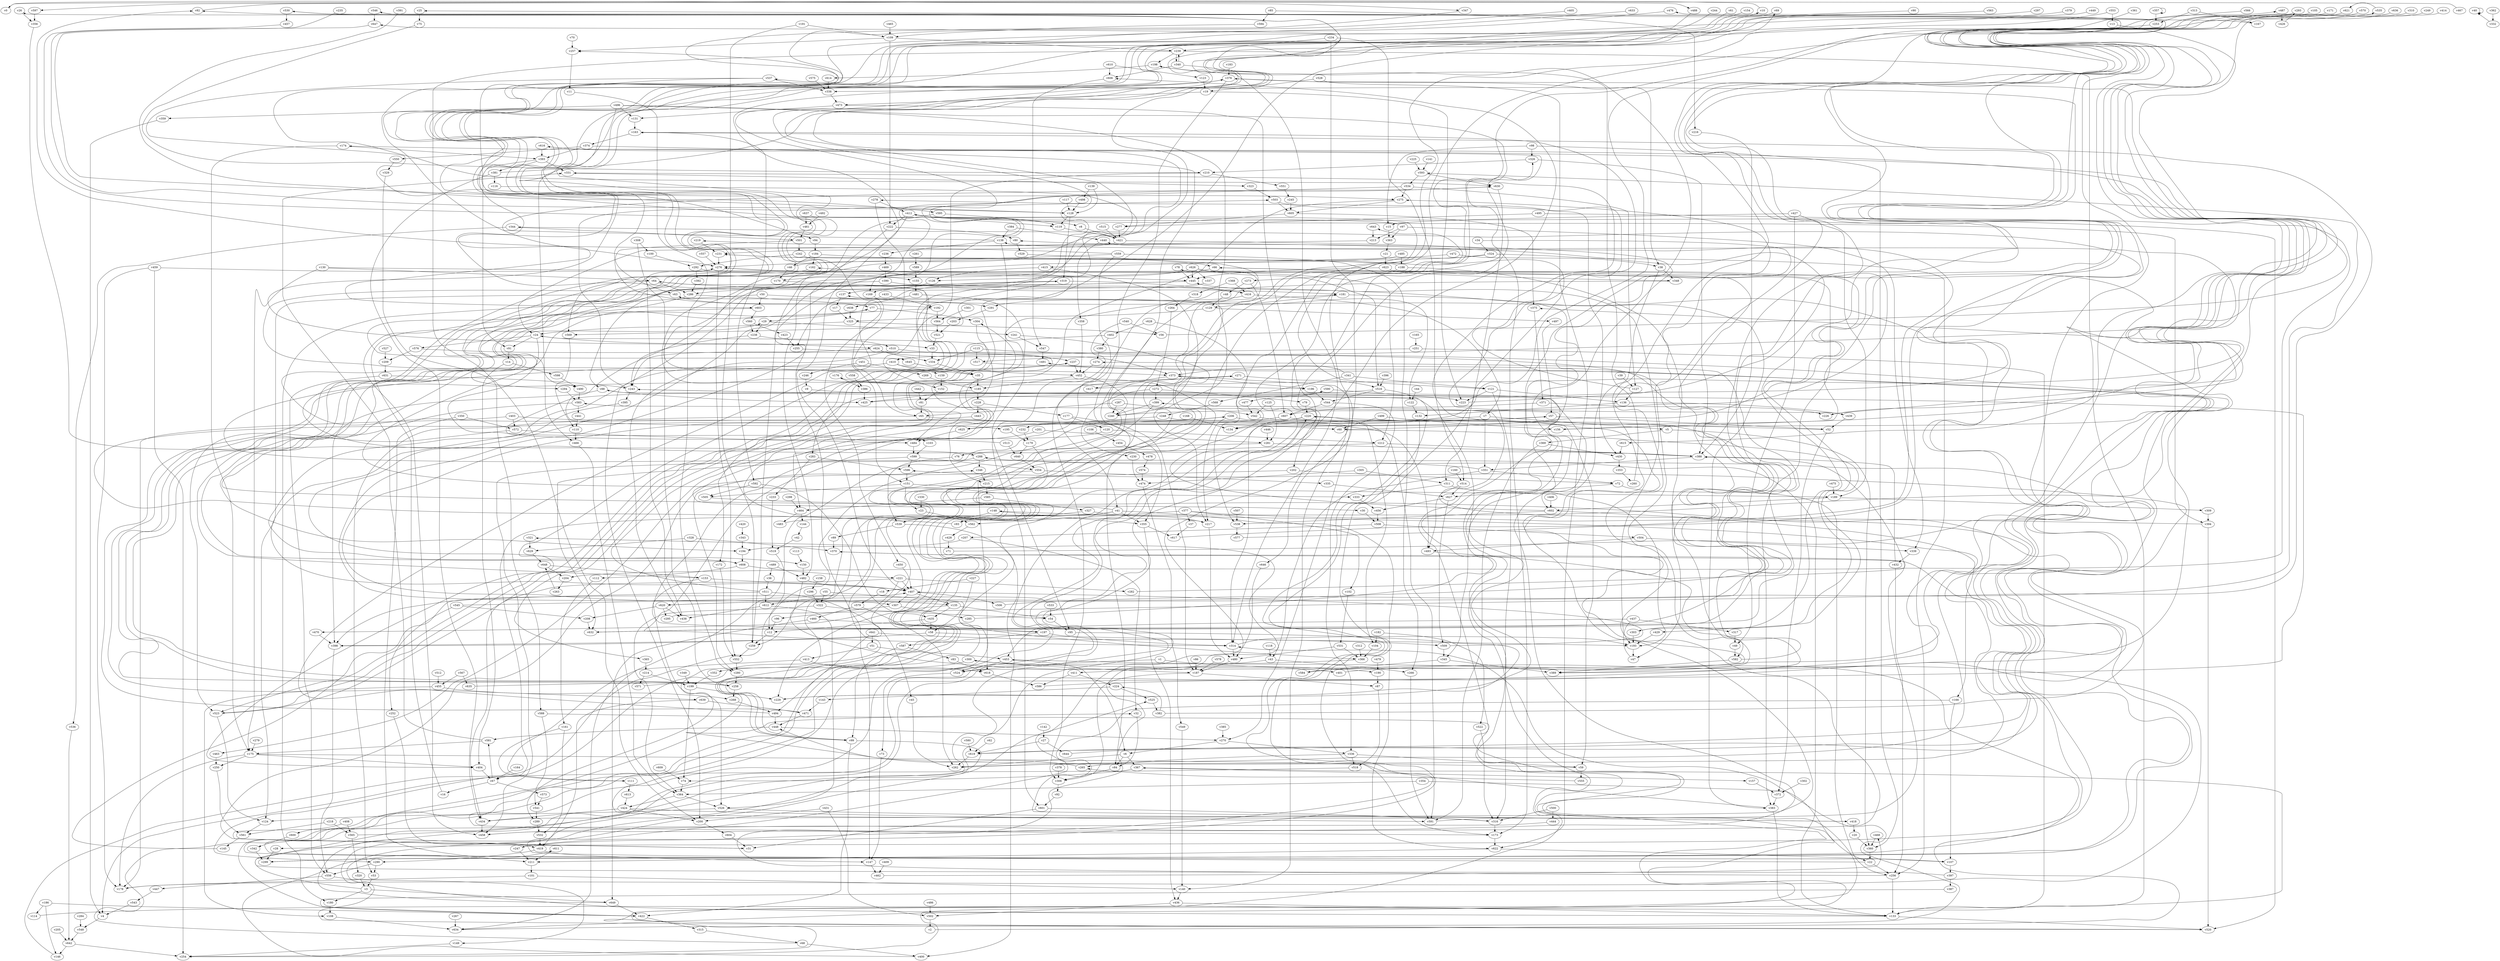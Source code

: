 // Benchmark game 966 - 650 vertices
// time_bound: 176
// targets: v402
digraph G {
    v0 [name="v0", player=1];
    v1 [name="v1", player=1];
    v2 [name="v2", player=0];
    v3 [name="v3", player=1];
    v4 [name="v4", player=0];
    v5 [name="v5", player=0];
    v6 [name="v6", player=1];
    v7 [name="v7", player=1];
    v8 [name="v8", player=0];
    v9 [name="v9", player=0];
    v10 [name="v10", player=1];
    v11 [name="v11", player=1];
    v12 [name="v12", player=0];
    v13 [name="v13", player=1];
    v14 [name="v14", player=0];
    v15 [name="v15", player=0];
    v16 [name="v16", player=0];
    v17 [name="v17", player=0];
    v18 [name="v18", player=0];
    v19 [name="v19", player=0];
    v20 [name="v20", player=0];
    v21 [name="v21", player=0];
    v22 [name="v22", player=1];
    v23 [name="v23", player=1];
    v24 [name="v24", player=0];
    v25 [name="v25", player=1];
    v26 [name="v26", player=1];
    v27 [name="v27", player=1];
    v28 [name="v28", player=0];
    v29 [name="v29", player=1];
    v30 [name="v30", player=1];
    v31 [name="v31", player=1];
    v32 [name="v32", player=0];
    v33 [name="v33", player=1];
    v34 [name="v34", player=0];
    v35 [name="v35", player=0];
    v36 [name="v36", player=1];
    v37 [name="v37", player=1];
    v38 [name="v38", player=0];
    v39 [name="v39", player=0];
    v40 [name="v40", player=0];
    v41 [name="v41", player=1];
    v42 [name="v42", player=0];
    v43 [name="v43", player=1];
    v44 [name="v44", player=1];
    v45 [name="v45", player=0];
    v46 [name="v46", player=0];
    v47 [name="v47", player=1];
    v48 [name="v48", player=1];
    v49 [name="v49", player=1];
    v50 [name="v50", player=1];
    v51 [name="v51", player=0];
    v52 [name="v52", player=0];
    v53 [name="v53", player=0];
    v54 [name="v54", player=0];
    v55 [name="v55", player=0];
    v56 [name="v56", player=1];
    v57 [name="v57", player=1];
    v58 [name="v58", player=0];
    v59 [name="v59", player=1];
    v60 [name="v60", player=1];
    v61 [name="v61", player=0];
    v62 [name="v62", player=0];
    v63 [name="v63", player=0];
    v64 [name="v64", player=1];
    v65 [name="v65", player=1];
    v66 [name="v66", player=1];
    v67 [name="v67", player=1];
    v68 [name="v68", player=0];
    v69 [name="v69", player=0];
    v70 [name="v70", player=1];
    v71 [name="v71", player=0];
    v72 [name="v72", player=1];
    v73 [name="v73", player=1];
    v74 [name="v74", player=0];
    v75 [name="v75", player=0];
    v76 [name="v76", player=0];
    v77 [name="v77", player=0];
    v78 [name="v78", player=0];
    v79 [name="v79", player=1];
    v80 [name="v80", player=1];
    v81 [name="v81", player=1];
    v82 [name="v82", player=1];
    v83 [name="v83", player=0];
    v84 [name="v84", player=1];
    v85 [name="v85", player=0];
    v86 [name="v86", player=1];
    v87 [name="v87", player=1];
    v88 [name="v88", player=0];
    v89 [name="v89", player=0];
    v90 [name="v90", player=1];
    v91 [name="v91", player=0];
    v92 [name="v92", player=0];
    v93 [name="v93", player=0];
    v94 [name="v94", player=0];
    v95 [name="v95", player=0];
    v96 [name="v96", player=1];
    v97 [name="v97", player=0];
    v98 [name="v98", player=0];
    v99 [name="v99", player=0];
    v100 [name="v100", player=0];
    v101 [name="v101", player=0];
    v102 [name="v102", player=1];
    v103 [name="v103", player=0];
    v104 [name="v104", player=1];
    v105 [name="v105", player=0];
    v106 [name="v106", player=1];
    v107 [name="v107", player=1];
    v108 [name="v108", player=0];
    v109 [name="v109", player=0];
    v110 [name="v110", player=0];
    v111 [name="v111", player=1];
    v112 [name="v112", player=0];
    v113 [name="v113", player=0];
    v114 [name="v114", player=1];
    v115 [name="v115", player=1];
    v116 [name="v116", player=1];
    v117 [name="v117", player=1];
    v118 [name="v118", player=1];
    v119 [name="v119", player=0];
    v120 [name="v120", player=1];
    v121 [name="v121", player=0];
    v122 [name="v122", player=0];
    v123 [name="v123", player=0];
    v124 [name="v124", player=0];
    v125 [name="v125", player=0];
    v126 [name="v126", player=1];
    v127 [name="v127", player=1];
    v128 [name="v128", player=1];
    v129 [name="v129", player=1];
    v130 [name="v130", player=0];
    v131 [name="v131", player=1];
    v132 [name="v132", player=0];
    v133 [name="v133", player=1];
    v134 [name="v134", player=0];
    v135 [name="v135", player=0];
    v136 [name="v136", player=0];
    v137 [name="v137", player=0];
    v138 [name="v138", player=1];
    v139 [name="v139", player=0];
    v140 [name="v140", player=0];
    v141 [name="v141", player=0];
    v142 [name="v142", player=0];
    v143 [name="v143", player=0];
    v144 [name="v144", player=0];
    v145 [name="v145", player=1];
    v146 [name="v146", player=0];
    v147 [name="v147", player=0];
    v148 [name="v148", player=1];
    v149 [name="v149", player=0];
    v150 [name="v150", player=1];
    v151 [name="v151", player=1];
    v152 [name="v152", player=0];
    v153 [name="v153", player=1];
    v154 [name="v154", player=0];
    v155 [name="v155", player=1];
    v156 [name="v156", player=0];
    v157 [name="v157", player=0];
    v158 [name="v158", player=1];
    v159 [name="v159", player=0];
    v160 [name="v160", player=0];
    v161 [name="v161", player=1];
    v162 [name="v162", player=0];
    v163 [name="v163", player=0];
    v164 [name="v164", player=0];
    v165 [name="v165", player=1];
    v166 [name="v166", player=1];
    v167 [name="v167", player=1];
    v168 [name="v168", player=0];
    v169 [name="v169", player=1];
    v170 [name="v170", player=1];
    v171 [name="v171", player=1];
    v172 [name="v172", player=1];
    v173 [name="v173", player=1];
    v174 [name="v174", player=1];
    v175 [name="v175", player=1];
    v176 [name="v176", player=0];
    v177 [name="v177", player=0];
    v178 [name="v178", player=1];
    v179 [name="v179", player=1];
    v180 [name="v180", player=0];
    v181 [name="v181", player=1];
    v182 [name="v182", player=0];
    v183 [name="v183", player=0];
    v184 [name="v184", player=1];
    v185 [name="v185", player=0];
    v186 [name="v186", player=0];
    v187 [name="v187", player=1];
    v188 [name="v188", player=0];
    v189 [name="v189", player=1];
    v190 [name="v190", player=1];
    v191 [name="v191", player=1];
    v192 [name="v192", player=0];
    v193 [name="v193", player=1];
    v194 [name="v194", player=0];
    v195 [name="v195", player=1];
    v196 [name="v196", player=1];
    v197 [name="v197", player=0];
    v198 [name="v198", player=1];
    v199 [name="v199", player=1];
    v200 [name="v200", player=1];
    v201 [name="v201", player=1];
    v202 [name="v202", player=0];
    v203 [name="v203", player=0];
    v204 [name="v204", player=1];
    v205 [name="v205", player=1];
    v206 [name="v206", player=1];
    v207 [name="v207", player=0];
    v208 [name="v208", player=1];
    v209 [name="v209", player=0];
    v210 [name="v210", player=0];
    v211 [name="v211", player=1];
    v212 [name="v212", player=0];
    v213 [name="v213", player=0];
    v214 [name="v214", player=1];
    v215 [name="v215", player=1];
    v216 [name="v216", player=0];
    v217 [name="v217", player=1];
    v218 [name="v218", player=0];
    v219 [name="v219", player=0];
    v220 [name="v220", player=0];
    v221 [name="v221", player=0];
    v222 [name="v222", player=0];
    v223 [name="v223", player=1];
    v224 [name="v224", player=0];
    v225 [name="v225", player=1];
    v226 [name="v226", player=1];
    v227 [name="v227", player=1];
    v228 [name="v228", player=0];
    v229 [name="v229", player=0];
    v230 [name="v230", player=1];
    v231 [name="v231", player=1];
    v232 [name="v232", player=1];
    v233 [name="v233", player=1];
    v234 [name="v234", player=0];
    v235 [name="v235", player=1];
    v236 [name="v236", player=0];
    v237 [name="v237", player=0];
    v238 [name="v238", player=1];
    v239 [name="v239", player=0];
    v240 [name="v240", player=0];
    v241 [name="v241", player=0];
    v242 [name="v242", player=0];
    v243 [name="v243", player=1];
    v244 [name="v244", player=1];
    v245 [name="v245", player=0];
    v246 [name="v246", player=0];
    v247 [name="v247", player=0];
    v248 [name="v248", player=1];
    v249 [name="v249", player=1];
    v250 [name="v250", player=0];
    v251 [name="v251", player=0];
    v252 [name="v252", player=0];
    v253 [name="v253", player=0];
    v254 [name="v254", player=0];
    v255 [name="v255", player=0];
    v256 [name="v256", player=0];
    v257 [name="v257", player=1];
    v258 [name="v258", player=1];
    v259 [name="v259", player=0];
    v260 [name="v260", player=1];
    v261 [name="v261", player=1];
    v262 [name="v262", player=1];
    v263 [name="v263", player=0];
    v264 [name="v264", player=1];
    v265 [name="v265", player=0];
    v266 [name="v266", player=0];
    v267 [name="v267", player=0];
    v268 [name="v268", player=0];
    v269 [name="v269", player=1];
    v270 [name="v270", player=0];
    v271 [name="v271", player=1];
    v272 [name="v272", player=0];
    v273 [name="v273", player=1];
    v274 [name="v274", player=0];
    v275 [name="v275", player=1];
    v276 [name="v276", player=0];
    v277 [name="v277", player=0];
    v278 [name="v278", player=1];
    v279 [name="v279", player=1];
    v280 [name="v280", player=0];
    v281 [name="v281", player=1];
    v282 [name="v282", player=1];
    v283 [name="v283", player=0];
    v284 [name="v284", player=1];
    v285 [name="v285", player=0];
    v286 [name="v286", player=1];
    v287 [name="v287", player=1];
    v288 [name="v288", player=1];
    v289 [name="v289", player=0];
    v290 [name="v290", player=0];
    v291 [name="v291", player=0];
    v292 [name="v292", player=1];
    v293 [name="v293", player=0];
    v294 [name="v294", player=0];
    v295 [name="v295", player=1];
    v296 [name="v296", player=0];
    v297 [name="v297", player=0];
    v298 [name="v298", player=0];
    v299 [name="v299", player=1];
    v300 [name="v300", player=0];
    v301 [name="v301", player=0];
    v302 [name="v302", player=1];
    v303 [name="v303", player=0];
    v304 [name="v304", player=1];
    v305 [name="v305", player=1];
    v306 [name="v306", player=1];
    v307 [name="v307", player=0];
    v308 [name="v308", player=1];
    v309 [name="v309", player=0];
    v310 [name="v310", player=0];
    v311 [name="v311", player=0];
    v312 [name="v312", player=1];
    v313 [name="v313", player=0];
    v314 [name="v314", player=0];
    v315 [name="v315", player=1];
    v316 [name="v316", player=1];
    v317 [name="v317", player=0];
    v318 [name="v318", player=0];
    v319 [name="v319", player=0];
    v320 [name="v320", player=1];
    v321 [name="v321", player=0];
    v322 [name="v322", player=1];
    v323 [name="v323", player=1];
    v324 [name="v324", player=0];
    v325 [name="v325", player=0];
    v326 [name="v326", player=1];
    v327 [name="v327", player=0];
    v328 [name="v328", player=1];
    v329 [name="v329", player=0];
    v330 [name="v330", player=0];
    v331 [name="v331", player=0];
    v332 [name="v332", player=0];
    v333 [name="v333", player=0];
    v334 [name="v334", player=0];
    v335 [name="v335", player=0];
    v336 [name="v336", player=1];
    v337 [name="v337", player=0];
    v338 [name="v338", player=1];
    v339 [name="v339", player=0];
    v340 [name="v340", player=0];
    v341 [name="v341", player=0];
    v342 [name="v342", player=1];
    v343 [name="v343", player=0];
    v344 [name="v344", player=1];
    v345 [name="v345", player=1];
    v346 [name="v346", player=0];
    v347 [name="v347", player=1];
    v348 [name="v348", player=0];
    v349 [name="v349", player=1];
    v350 [name="v350", player=0];
    v351 [name="v351", player=0];
    v352 [name="v352", player=0];
    v353 [name="v353", player=1];
    v354 [name="v354", player=0];
    v355 [name="v355", player=0];
    v356 [name="v356", player=0];
    v357 [name="v357", player=0];
    v358 [name="v358", player=1];
    v359 [name="v359", player=0];
    v360 [name="v360", player=1];
    v361 [name="v361", player=1];
    v362 [name="v362", player=1];
    v363 [name="v363", player=0];
    v364 [name="v364", player=1];
    v365 [name="v365", player=1];
    v366 [name="v366", player=0];
    v367 [name="v367", player=0];
    v368 [name="v368", player=0];
    v369 [name="v369", player=1];
    v370 [name="v370", player=1];
    v371 [name="v371", player=1];
    v372 [name="v372", player=1];
    v373 [name="v373", player=1];
    v374 [name="v374", player=1];
    v375 [name="v375", player=1];
    v376 [name="v376", player=0];
    v377 [name="v377", player=0];
    v378 [name="v378", player=1];
    v379 [name="v379", player=0];
    v380 [name="v380", player=1];
    v381 [name="v381", player=0];
    v382 [name="v382", player=0];
    v383 [name="v383", player=0];
    v384 [name="v384", player=0];
    v385 [name="v385", player=0];
    v386 [name="v386", player=0];
    v387 [name="v387", player=1];
    v388 [name="v388", player=0];
    v389 [name="v389", player=1];
    v390 [name="v390", player=1];
    v391 [name="v391", player=1];
    v392 [name="v392", player=1];
    v393 [name="v393", player=0];
    v394 [name="v394", player=0];
    v395 [name="v395", player=0];
    v396 [name="v396", player=0];
    v397 [name="v397", player=1];
    v398 [name="v398", player=1];
    v399 [name="v399", player=0];
    v400 [name="v400", player=0];
    v401 [name="v401", player=1];
    v402 [name="v402", player=0, target=1];
    v403 [name="v403", player=0];
    v404 [name="v404", player=1];
    v405 [name="v405", player=1];
    v406 [name="v406", player=1];
    v407 [name="v407", player=1];
    v408 [name="v408", player=1];
    v409 [name="v409", player=1];
    v410 [name="v410", player=0];
    v411 [name="v411", player=1];
    v412 [name="v412", player=0];
    v413 [name="v413", player=1];
    v414 [name="v414", player=1];
    v415 [name="v415", player=0];
    v416 [name="v416", player=0];
    v417 [name="v417", player=0];
    v418 [name="v418", player=1];
    v419 [name="v419", player=0];
    v420 [name="v420", player=1];
    v421 [name="v421", player=1];
    v422 [name="v422", player=0];
    v423 [name="v423", player=1];
    v424 [name="v424", player=1];
    v425 [name="v425", player=1];
    v426 [name="v426", player=1];
    v427 [name="v427", player=1];
    v428 [name="v428", player=0];
    v429 [name="v429", player=0];
    v430 [name="v430", player=0];
    v431 [name="v431", player=0];
    v432 [name="v432", player=1];
    v433 [name="v433", player=1];
    v434 [name="v434", player=0];
    v435 [name="v435", player=0];
    v436 [name="v436", player=0];
    v437 [name="v437", player=0];
    v438 [name="v438", player=0];
    v439 [name="v439", player=0];
    v440 [name="v440", player=0];
    v441 [name="v441", player=0];
    v442 [name="v442", player=1];
    v443 [name="v443", player=1];
    v444 [name="v444", player=0];
    v445 [name="v445", player=1];
    v446 [name="v446", player=0];
    v447 [name="v447", player=0];
    v448 [name="v448", player=0];
    v449 [name="v449", player=1];
    v450 [name="v450", player=1];
    v451 [name="v451", player=0];
    v452 [name="v452", player=0];
    v453 [name="v453", player=1];
    v454 [name="v454", player=1];
    v455 [name="v455", player=1];
    v456 [name="v456", player=1];
    v457 [name="v457", player=1];
    v458 [name="v458", player=1];
    v459 [name="v459", player=1];
    v460 [name="v460", player=0];
    v461 [name="v461", player=0];
    v462 [name="v462", player=0];
    v463 [name="v463", player=1];
    v464 [name="v464", player=1];
    v465 [name="v465", player=1];
    v466 [name="v466", player=1];
    v467 [name="v467", player=0];
    v468 [name="v468", player=0];
    v469 [name="v469", player=0];
    v470 [name="v470", player=1];
    v471 [name="v471", player=1];
    v472 [name="v472", player=0];
    v473 [name="v473", player=0];
    v474 [name="v474", player=1];
    v475 [name="v475", player=1];
    v476 [name="v476", player=1];
    v477 [name="v477", player=1];
    v478 [name="v478", player=1];
    v479 [name="v479", player=1];
    v480 [name="v480", player=0];
    v481 [name="v481", player=0];
    v482 [name="v482", player=0];
    v483 [name="v483", player=1];
    v484 [name="v484", player=0];
    v485 [name="v485", player=1];
    v486 [name="v486", player=1];
    v487 [name="v487", player=0];
    v488 [name="v488", player=0];
    v489 [name="v489", player=0];
    v490 [name="v490", player=0];
    v491 [name="v491", player=1];
    v492 [name="v492", player=1];
    v493 [name="v493", player=0];
    v494 [name="v494", player=1];
    v495 [name="v495", player=0];
    v496 [name="v496", player=1];
    v497 [name="v497", player=0];
    v498 [name="v498", player=1];
    v499 [name="v499", player=0];
    v500 [name="v500", player=1];
    v501 [name="v501", player=1];
    v502 [name="v502", player=0];
    v503 [name="v503", player=0];
    v504 [name="v504", player=1];
    v505 [name="v505", player=0];
    v506 [name="v506", player=0];
    v507 [name="v507", player=1];
    v508 [name="v508", player=1];
    v509 [name="v509", player=0];
    v510 [name="v510", player=1];
    v511 [name="v511", player=1];
    v512 [name="v512", player=1];
    v513 [name="v513", player=0];
    v514 [name="v514", player=0];
    v515 [name="v515", player=1];
    v516 [name="v516", player=1];
    v517 [name="v517", player=0];
    v518 [name="v518", player=1];
    v519 [name="v519", player=0];
    v520 [name="v520", player=1];
    v521 [name="v521", player=1];
    v522 [name="v522", player=1];
    v523 [name="v523", player=1];
    v524 [name="v524", player=0];
    v525 [name="v525", player=0];
    v526 [name="v526", player=0];
    v527 [name="v527", player=0];
    v528 [name="v528", player=0];
    v529 [name="v529", player=1];
    v530 [name="v530", player=1];
    v531 [name="v531", player=1];
    v532 [name="v532", player=0];
    v533 [name="v533", player=1];
    v534 [name="v534", player=1];
    v535 [name="v535", player=0];
    v536 [name="v536", player=0];
    v537 [name="v537", player=0];
    v538 [name="v538", player=1];
    v539 [name="v539", player=1];
    v540 [name="v540", player=1];
    v541 [name="v541", player=0];
    v542 [name="v542", player=1];
    v543 [name="v543", player=1];
    v544 [name="v544", player=0];
    v545 [name="v545", player=1];
    v546 [name="v546", player=0];
    v547 [name="v547", player=1];
    v548 [name="v548", player=1];
    v549 [name="v549", player=0];
    v550 [name="v550", player=0];
    v551 [name="v551", player=0];
    v552 [name="v552", player=1];
    v553 [name="v553", player=1];
    v554 [name="v554", player=1];
    v555 [name="v555", player=1];
    v556 [name="v556", player=0];
    v557 [name="v557", player=1];
    v558 [name="v558", player=1];
    v559 [name="v559", player=0];
    v560 [name="v560", player=0];
    v561 [name="v561", player=0];
    v562 [name="v562", player=0];
    v563 [name="v563", player=1];
    v564 [name="v564", player=1];
    v565 [name="v565", player=0];
    v566 [name="v566", player=1];
    v567 [name="v567", player=1];
    v568 [name="v568", player=1];
    v569 [name="v569", player=0];
    v570 [name="v570", player=0];
    v571 [name="v571", player=0];
    v572 [name="v572", player=0];
    v573 [name="v573", player=0];
    v574 [name="v574", player=1];
    v575 [name="v575", player=0];
    v576 [name="v576", player=0];
    v577 [name="v577", player=0];
    v578 [name="v578", player=0];
    v579 [name="v579", player=0];
    v580 [name="v580", player=1];
    v581 [name="v581", player=0];
    v582 [name="v582", player=1];
    v583 [name="v583", player=0];
    v584 [name="v584", player=0];
    v585 [name="v585", player=1];
    v586 [name="v586", player=1];
    v587 [name="v587", player=0];
    v588 [name="v588", player=0];
    v589 [name="v589", player=0];
    v590 [name="v590", player=1];
    v591 [name="v591", player=1];
    v592 [name="v592", player=0];
    v593 [name="v593", player=1];
    v594 [name="v594", player=1];
    v595 [name="v595", player=0];
    v596 [name="v596", player=1];
    v597 [name="v597", player=1];
    v598 [name="v598", player=0];
    v599 [name="v599", player=1];
    v600 [name="v600", player=1];
    v601 [name="v601", player=1];
    v602 [name="v602", player=1];
    v603 [name="v603", player=1];
    v604 [name="v604", player=0];
    v605 [name="v605", player=1];
    v606 [name="v606", player=1];
    v607 [name="v607", player=0];
    v608 [name="v608", player=0];
    v609 [name="v609", player=1];
    v610 [name="v610", player=1];
    v611 [name="v611", player=0];
    v612 [name="v612", player=1];
    v613 [name="v613", player=0];
    v614 [name="v614", player=1];
    v615 [name="v615", player=1];
    v616 [name="v616", player=1];
    v617 [name="v617", player=1];
    v618 [name="v618", player=1];
    v619 [name="v619", player=0];
    v620 [name="v620", player=0];
    v621 [name="v621", player=0];
    v622 [name="v622", player=1];
    v623 [name="v623", player=1];
    v624 [name="v624", player=0];
    v625 [name="v625", player=1];
    v626 [name="v626", player=0];
    v627 [name="v627", player=1];
    v628 [name="v628", player=1];
    v629 [name="v629", player=0];
    v630 [name="v630", player=1];
    v631 [name="v631", player=0];
    v632 [name="v632", player=1];
    v633 [name="v633", player=1];
    v634 [name="v634", player=1];
    v635 [name="v635", player=0];
    v636 [name="v636", player=1];
    v637 [name="v637", player=1];
    v638 [name="v638", player=1];
    v639 [name="v639", player=1];
    v640 [name="v640", player=1];
    v641 [name="v641", player=1];
    v642 [name="v642", player=1];
    v643 [name="v643", player=0];
    v644 [name="v644", player=0];
    v645 [name="v645", player=1];
    v646 [name="v646", player=0];
    v647 [name="v647", player=0];
    v648 [name="v648", player=0];
    v649 [name="v649", player=0];

    v0 -> v347 [constraint="t >= 5"];
    v1 -> v524;
    v2 -> v453 [constraint="t >= 4"];
    v3 -> v616 [constraint="t >= 1"];
    v4 -> v548;
    v5 -> v360;
    v6 -> v84;
    v7 -> v5;
    v8 -> v421;
    v9 -> v634 [constraint="t < 15"];
    v10 -> v597 [constraint="t >= 3"];
    v11 -> v280;
    v12 -> v259;
    v13 -> v204 [constraint="t < 6"];
    v14 -> v598;
    v15 -> v363;
    v16 -> v29;
    v17 -> v325;
    v18 -> v579;
    v19 -> v473;
    v20 -> v360;
    v21 -> v623;
    v22 -> v373 [constraint="t >= 5"];
    v23 -> v562;
    v24 -> v103 [constraint="t mod 2 == 0"];
    v25 -> v75;
    v26 -> v356 [constraint="t >= 4"];
    v27 -> v619;
    v28 -> v299;
    v29 -> v238;
    v30 -> v508;
    v31 -> v304 [constraint="t < 11"];
    v32 -> v84;
    v33 -> v334;
    v34 -> v524 [constraint="t < 15"];
    v35 -> v319 [constraint="t mod 3 == 0"];
    v36 -> v511;
    v37 -> v617;
    v38 -> v458 [constraint="t mod 3 == 0"];
    v39 -> v127;
    v40 -> v40 [constraint="t >= 5"];
    v41 -> v346 [constraint="t < 8"];
    v42 -> v519;
    v43 -> v266;
    v44 -> v122;
    v45 -> v262;
    v46 -> v647 [constraint="t >= 1"];
    v47 -> v445;
    v48 -> v129;
    v49 -> v582;
    v50 -> v122;
    v51 -> v413;
    v52 -> v331 [constraint="t mod 5 == 1"];
    v53 -> v3;
    v54 -> v95;
    v55 -> v173 [constraint="t >= 2"];
    v56 -> v412 [constraint="t >= 2"];
    v57 -> v52;
    v58 -> v398;
    v59 -> v448 [constraint="t < 11"];
    v60 -> v429 [constraint="t >= 5"];
    v61 -> v258 [constraint="t >= 3"];
    v62 -> v619;
    v63 -> v192;
    v64 -> v286;
    v65 -> v53;
    v66 -> v383;
    v67 -> v573;
    v68 -> v63 [constraint="t < 12"];
    v69 -> v194 [constraint="t mod 3 == 1"];
    v70 -> v257;
    v71 -> v344 [constraint="t >= 3"];
    v72 -> v627;
    v73 -> v147;
    v74 -> v364;
    v75 -> v210 [constraint="t mod 3 == 2"];
    v76 -> v539;
    v77 -> v29;
    v78 -> v445;
    v79 -> v220;
    v80 -> v529;
    v81 -> v65;
    v82 -> v488 [constraint="t < 14"];
    v83 -> v618;
    v84 -> v306;
    v85 -> v216;
    v86 -> v187;
    v87 -> v518;
    v88 -> v398;
    v89 -> v370;
    v90 -> v490 [constraint="t < 6"];
    v91 -> v14;
    v92 -> v601;
    v93 -> v57 [constraint="t >= 4"];
    v94 -> v184;
    v95 -> v229 [constraint="t >= 5"];
    v96 -> v12;
    v97 -> v257 [constraint="t < 6"];
    v98 -> v15;
    v99 -> v520 [constraint="t mod 3 == 0"];
    v100 -> v292;
    v101 -> v178;
    v102 -> v531;
    v103 -> v599;
    v104 -> v366;
    v105 -> v620 [constraint="t >= 1"];
    v106 -> v476 [constraint="t < 13"];
    v107 -> v176 [constraint="t mod 4 == 2"];
    v108 -> v634;
    v109 -> v239;
    v110 -> v466;
    v111 -> v613;
    v112 -> v161;
    v113 -> v150;
    v114 -> v367 [constraint="t < 6"];
    v115 -> v299 [constraint="t < 6"];
    v116 -> v523 [constraint="t >= 3"];
    v117 -> v128;
    v118 -> v43;
    v119 -> v421;
    v120 -> v237 [constraint="t mod 4 == 1"];
    v121 -> v223;
    v122 -> v132;
    v123 -> v19;
    v124 -> v561;
    v125 -> v281;
    v126 -> v137;
    v127 -> v278 [constraint="t mod 4 == 2"];
    v128 -> v319;
    v129 -> v497;
    v130 -> v632 [constraint="t >= 3"];
    v131 -> v163;
    v132 -> v247 [constraint="t >= 3"];
    v133 -> v525 [constraint="t >= 1"];
    v134 -> v583 [constraint="t < 13"];
    v135 -> v229;
    v136 -> v132;
    v137 -> v17;
    v138 -> v630 [constraint="t < 10"];
    v139 -> v498;
    v140 -> v436;
    v141 -> v593;
    v142 -> v27;
    v143 -> v471;
    v144 -> v42;
    v145 -> v407 [constraint="t < 12"];
    v146 -> v206 [constraint="t < 5"];
    v147 -> v462;
    v148 -> v539;
    v149 -> v254;
    v150 -> v482;
    v151 -> v23;
    v152 -> v81;
    v153 -> v10 [constraint="t mod 4 == 0"];
    v154 -> v258 [constraint="t < 5"];
    v155 -> v481;
    v156 -> v26 [constraint="t mod 2 == 0"];
    v157 -> v372;
    v158 -> v296;
    v159 -> v152;
    v160 -> v514;
    v161 -> v111 [constraint="t mod 5 == 3"];
    v162 -> v608 [constraint="t < 14"];
    v163 -> v592;
    v164 -> v67;
    v165 -> v251;
    v166 -> v418 [constraint="t mod 4 == 3"];
    v167 -> v25 [constraint="t >= 1"];
    v168 -> v134;
    v169 -> v450;
    v170 -> v523 [constraint="t >= 4"];
    v171 -> v303 [constraint="t < 11"];
    v172 -> v552;
    v173 -> v622;
    v174 -> v175;
    v175 -> v404;
    v176 -> v386;
    v177 -> v99 [constraint="t < 14"];
    v178 -> v300 [constraint="t mod 2 == 0"];
    v179 -> v99 [constraint="t < 13"];
    v180 -> v108;
    v181 -> v602;
    v182 -> v522;
    v183 -> v376;
    v184 -> v66;
    v185 -> v425;
    v186 -> v114;
    v187 -> v306;
    v188 -> v231 [constraint="t >= 2"];
    v189 -> v602;
    v190 -> v87;
    v191 -> v259;
    v192 -> v333 [constraint="t >= 3"];
    v193 -> v47;
    v194 -> v608;
    v195 -> v179;
    v196 -> v544;
    v197 -> v314;
    v198 -> v614;
    v199 -> v74;
    v200 -> v604;
    v201 -> v281;
    v202 -> v72;
    v203 -> v521;
    v204 -> v263;
    v205 -> v642;
    v206 -> v232;
    v207 -> v194;
    v208 -> v632;
    v209 -> v631;
    v210 -> v152;
    v211 -> v101;
    v212 -> v84;
    v213 -> v24 [constraint="t >= 1"];
    v214 -> v571;
    v215 -> v585;
    v216 -> v388;
    v217 -> v181 [constraint="t < 10"];
    v218 -> v561;
    v219 -> v231;
    v220 -> v366 [constraint="t < 6"];
    v221 -> v470 [constraint="t < 15"];
    v222 -> v147;
    v223 -> v219 [constraint="t >= 1"];
    v224 -> v525;
    v225 -> v593;
    v226 -> v440 [constraint="t >= 2"];
    v227 -> v18;
    v228 -> v443;
    v229 -> v88 [constraint="t >= 3"];
    v230 -> v474;
    v231 -> v276;
    v232 -> v179;
    v233 -> v519;
    v234 -> v514;
    v235 -> v128 [constraint="t < 15"];
    v236 -> v469;
    v237 -> v452;
    v238 -> v510;
    v239 -> v133;
    v240 -> v276 [constraint="t < 11"];
    v241 -> v99 [constraint="t >= 2"];
    v242 -> v292;
    v243 -> v395;
    v244 -> v94 [constraint="t mod 4 == 0"];
    v245 -> v605;
    v246 -> v9;
    v247 -> v231 [constraint="t mod 4 == 0"];
    v248 -> v625;
    v249 -> v517 [constraint="t < 14"];
    v250 -> v561;
    v251 -> v410;
    v252 -> v419;
    v253 -> v422 [constraint="t mod 2 == 0"];
    v254 -> v80 [constraint="t >= 1"];
    v255 -> v197 [constraint="t >= 1"];
    v256 -> v321 [constraint="t < 8"];
    v257 -> v11;
    v258 -> v77 [constraint="t mod 4 == 3"];
    v259 -> v552;
    v260 -> v198;
    v261 -> v589;
    v262 -> v535 [constraint="t < 12"];
    v263 -> v648;
    v264 -> v272;
    v265 -> v32 [constraint="t mod 5 == 1"];
    v266 -> v591;
    v267 -> v634;
    v268 -> v494;
    v269 -> v185;
    v270 -> v336;
    v271 -> v306;
    v272 -> v79;
    v273 -> v607;
    v274 -> v452;
    v275 -> v314 [constraint="t >= 5"];
    v276 -> v552;
    v277 -> v421;
    v278 -> v65;
    v279 -> v175;
    v280 -> v258;
    v281 -> v388;
    v282 -> v370 [constraint="t < 11"];
    v283 -> v233;
    v284 -> v548;
    v285 -> v275 [constraint="t >= 4"];
    v286 -> v77;
    v287 -> v65;
    v288 -> v133;
    v289 -> v532;
    v290 -> v53;
    v291 -> v203;
    v292 -> v569 [constraint="t >= 1"];
    v293 -> v620 [constraint="t >= 2"];
    v294 -> v583;
    v295 -> v163 [constraint="t < 14"];
    v296 -> v322;
    v297 -> v169 [constraint="t >= 5"];
    v298 -> v464;
    v299 -> v288 [constraint="t < 5"];
    v300 -> v352;
    v301 -> v564;
    v302 -> v372;
    v303 -> v162 [constraint="t >= 3"];
    v304 -> v484;
    v305 -> v311;
    v306 -> v92;
    v307 -> v96;
    v308 -> v100;
    v309 -> v394;
    v310 -> v156 [constraint="t >= 4"];
    v311 -> v333;
    v312 -> v366;
    v313 -> v167;
    v314 -> v193 [constraint="t < 14"];
    v315 -> v68;
    v316 -> v173;
    v317 -> v49;
    v318 -> v264;
    v319 -> v416;
    v320 -> v3;
    v321 -> v629;
    v322 -> v364;
    v323 -> v503;
    v324 -> v196 [constraint="t < 13"];
    v325 -> v56;
    v326 -> v388;
    v327 -> v217;
    v328 -> v370;
    v329 -> v588;
    v330 -> v23;
    v331 -> v323;
    v332 -> v40 [constraint="t < 12"];
    v333 -> v456;
    v334 -> v35;
    v335 -> v627;
    v336 -> v59;
    v337 -> v373 [constraint="t >= 3"];
    v338 -> v473;
    v339 -> v432;
    v340 -> v606;
    v341 -> v373 [constraint="t >= 5"];
    v342 -> v299;
    v343 -> v194;
    v344 -> v536;
    v345 -> v389;
    v346 -> v215;
    v347 -> v630 [constraint="t < 15"];
    v348 -> v111 [constraint="t mod 4 == 1"];
    v349 -> v199;
    v350 -> v211;
    v351 -> v271 [constraint="t mod 5 == 2"];
    v352 -> v199;
    v353 -> v260;
    v354 -> v364;
    v355 -> v436;
    v356 -> v288 [constraint="t >= 4"];
    v357 -> v357 [constraint="t mod 2 == 0"];
    v358 -> v452;
    v359 -> v4;
    v360 -> v22;
    v361 -> v398 [constraint="t < 12"];
    v362 -> v332;
    v363 -> v21;
    v364 -> v526;
    v365 -> v214;
    v366 -> v107 [constraint="t < 11"];
    v367 -> v157;
    v368 -> v318;
    v369 -> v591;
    v370 -> v619 [constraint="t mod 2 == 0"];
    v371 -> v226;
    v372 -> v383;
    v373 -> v196;
    v374 -> v550;
    v375 -> v371;
    v376 -> v338;
    v377 -> v619 [constraint="t < 7"];
    v378 -> v306;
    v379 -> v404 [constraint="t < 5"];
    v380 -> v274;
    v381 -> v69 [constraint="t < 7"];
    v382 -> v596 [constraint="t >= 4"];
    v383 -> v243 [constraint="t >= 5"];
    v384 -> v138;
    v385 -> v270;
    v386 -> v425;
    v387 -> v422 [constraint="t >= 5"];
    v388 -> v376 [constraint="t mod 5 == 0"];
    v389 -> v487 [constraint="t mod 2 == 1"];
    v390 -> v88;
    v391 -> v595 [constraint="t mod 4 == 0"];
    v392 -> v286;
    v393 -> v603 [constraint="t mod 5 == 4"];
    v394 -> v399 [constraint="t >= 3"];
    v395 -> v407 [constraint="t >= 2"];
    v396 -> v516;
    v397 -> v326 [constraint="t >= 2"];
    v398 -> v556;
    v399 -> v290 [constraint="t mod 3 == 1"];
    v400 -> v611 [constraint="t >= 1"];
    v401 -> v174 [constraint="t < 8"];
    v402 -> v365 [constraint="t < 9"];
    v403 -> v493;
    v404 -> v67;
    v405 -> v276 [constraint="t >= 3"];
    v406 -> v602;
    v407 -> v307;
    v408 -> v565;
    v409 -> v462;
    v410 -> v159;
    v411 -> v586;
    v412 -> v407;
    v413 -> v634;
    v414 -> v226 [constraint="t < 6"];
    v415 -> v240;
    v416 -> v7;
    v417 -> v375 [constraint="t < 13"];
    v418 -> v20;
    v419 -> v147;
    v420 -> v343;
    v421 -> v231;
    v422 -> v315;
    v423 -> v255;
    v424 -> v591;
    v425 -> v137 [constraint="t < 7"];
    v426 -> v293 [constraint="t < 9"];
    v427 -> v189;
    v428 -> v71;
    v429 -> v193;
    v430 -> v353;
    v431 -> v200;
    v432 -> v388;
    v433 -> v255;
    v434 -> v530 [constraint="t >= 1"];
    v435 -> v12 [constraint="t >= 2"];
    v436 -> v502;
    v437 -> v453;
    v438 -> v276;
    v439 -> v163 [constraint="t < 8"];
    v440 -> v358;
    v441 -> v110;
    v442 -> v81;
    v443 -> v135 [constraint="t >= 4"];
    v444 -> v31 [constraint="t >= 3"];
    v445 -> v294 [constraint="t < 15"];
    v446 -> v281;
    v447 -> v543;
    v448 -> v270;
    v449 -> v170 [constraint="t < 9"];
    v450 -> v407;
    v451 -> v269;
    v452 -> v185;
    v453 -> v524;
    v454 -> v478;
    v455 -> v108;
    v456 -> v508;
    v457 -> v8 [constraint="t < 9"];
    v458 -> v220 [constraint="t mod 2 == 1"];
    v459 -> v254;
    v460 -> v197;
    v461 -> v501;
    v462 -> v468 [constraint="t >= 5"];
    v463 -> v250;
    v464 -> v483;
    v465 -> v109;
    v466 -> v364;
    v467 -> v0 [constraint="t mod 2 == 1"];
    v468 -> v360;
    v469 -> v390;
    v470 -> v398;
    v471 -> v237 [constraint="t >= 1"];
    v472 -> v256;
    v473 -> v202;
    v474 -> v549;
    v475 -> v189;
    v476 -> v33 [constraint="t mod 5 == 1"];
    v477 -> v542;
    v478 -> v574;
    v479 -> v190;
    v480 -> v187;
    v481 -> v601;
    v482 -> v407;
    v483 -> v376 [constraint="t mod 5 == 2"];
    v484 -> v599;
    v485 -> v150 [constraint="t >= 1"];
    v486 -> v502;
    v487 -> v426;
    v488 -> v291 [constraint="t < 6"];
    v489 -> v482;
    v490 -> v583;
    v491 -> v28 [constraint="t < 14"];
    v492 -> v461;
    v493 -> v389 [constraint="t >= 4"];
    v494 -> v82 [constraint="t mod 2 == 0"];
    v495 -> v520;
    v496 -> v316 [constraint="t < 12"];
    v497 -> v57;
    v498 -> v128;
    v499 -> v60;
    v500 -> v444;
    v501 -> v63 [constraint="t < 13"];
    v502 -> v2;
    v503 -> v430;
    v504 -> v493;
    v505 -> v262 [constraint="t < 6"];
    v506 -> v593 [constraint="t mod 4 == 1"];
    v507 -> v538;
    v508 -> v504;
    v509 -> v407 [constraint="t < 14"];
    v510 -> v237;
    v511 -> v24 [constraint="t < 14"];
    v512 -> v455;
    v513 -> v590 [constraint="t < 5"];
    v514 -> v627;
    v515 -> v421;
    v516 -> v283 [constraint="t >= 4"];
    v517 -> v299 [constraint="t >= 1"];
    v518 -> v4 [constraint="t mod 3 == 0"];
    v519 -> v12;
    v520 -> v198 [constraint="t < 8"];
    v521 -> v33;
    v522 -> v316;
    v523 -> v64 [constraint="t mod 2 == 0"];
    v524 -> v73;
    v525 -> v382;
    v526 -> v418;
    v527 -> v209;
    v528 -> v19;
    v529 -> v190 [constraint="t < 15"];
    v530 -> v639 [constraint="t mod 3 == 1"];
    v531 -> v366;
    v532 -> v419;
    v533 -> v612 [constraint="t >= 3"];
    v534 -> v608 [constraint="t < 10"];
    v535 -> v621 [constraint="t >= 1"];
    v536 -> v642;
    v537 -> v275 [constraint="t < 7"];
    v538 -> v577;
    v539 -> v400;
    v540 -> v56;
    v541 -> v289;
    v542 -> v632 [constraint="t >= 2"];
    v543 -> v4;
    v544 -> v607;
    v545 -> v78 [constraint="t >= 5"];
    v546 -> v647;
    v547 -> v491;
    v548 -> v642;
    v549 -> v140;
    v550 -> v329;
    v551 -> v245;
    v552 -> v280;
    v553 -> v463 [constraint="t < 9"];
    v554 -> v335;
    v555 -> v265 [constraint="t mod 5 == 3"];
    v556 -> v447;
    v557 -> v276;
    v558 -> v386;
    v559 -> v82 [constraint="t < 15"];
    v560 -> v238;
    v561 -> v145;
    v562 -> v428;
    v563 -> v195 [constraint="t < 5"];
    v564 -> v521;
    v565 -> v220 [constraint="t >= 1"];
    v566 -> v121 [constraint="t >= 5"];
    v567 -> v455;
    v568 -> v248;
    v569 -> v110;
    v570 -> v134 [constraint="t < 7"];
    v571 -> v148 [constraint="t >= 5"];
    v572 -> v484;
    v573 -> v541;
    v574 -> v474;
    v575 -> v338;
    v576 -> v582 [constraint="t mod 3 == 1"];
    v577 -> v138 [constraint="t mod 4 == 2"];
    v578 -> v187;
    v579 -> v460;
    v580 -> v619;
    v581 -> v331;
    v582 -> v491 [constraint="t mod 4 == 2"];
    v583 -> v30 [constraint="t mod 5 == 3"];
    v584 -> v537 [constraint="t >= 3"];
    v585 -> v464;
    v586 -> v616 [constraint="t >= 4"];
    v587 -> v99;
    v588 -> v254 [constraint="t mod 2 == 0"];
    v589 -> v155;
    v590 -> v477;
    v591 -> v388 [constraint="t < 13"];
    v592 -> v435;
    v593 -> v534;
    v594 -> v109;
    v595 -> v259;
    v596 -> v151;
    v597 -> v356;
    v598 -> v490;
    v599 -> v554;
    v600 -> v342;
    v601 -> v316;
    v602 -> v643 [constraint="t mod 2 == 0"];
    v603 -> v645 [constraint="t >= 2"];
    v604 -> v31;
    v605 -> v375;
    v606 -> v547;
    v607 -> v625;
    v608 -> v112;
    v609 -> v74;
    v610 -> v123;
    v611 -> v211;
    v612 -> v438;
    v613 -> v424;
    v614 -> v338;
    v615 -> v430;
    v616 -> v393;
    v617 -> v546 [constraint="t >= 5"];
    v618 -> v586;
    v619 -> v262;
    v620 -> v295;
    v621 -> v60 [constraint="t >= 3"];
    v622 -> v211;
    v623 -> v445;
    v624 -> v243;
    v625 -> v484;
    v626 -> v516;
    v627 -> v509;
    v628 -> v402;
    v629 -> v648;
    v630 -> v307 [constraint="t mod 2 == 0"];
    v631 -> v556;
    v632 -> v274 [constraint="t < 14"];
    v633 -> v416 [constraint="t >= 4"];
    v634 -> v314 [constraint="t < 9"];
    v635 -> v243 [constraint="t < 6"];
    v636 -> v615 [constraint="t mod 2 == 1"];
    v637 -> v289 [constraint="t < 13"];
    v638 -> v325;
    v639 -> v471;
    v640 -> v554;
    v641 -> v509;
    v642 -> v146;
    v643 -> v213;
    v644 -> v66 [constraint="t >= 1"];
    v645 -> v35;
    v646 -> v480;
    v647 -> v128 [constraint="t < 8"];
    v648 -> v204;
    v649 -> v606 [constraint="t < 5"];
    v24 -> v91;
    v393 -> v331;
    v50 -> v603;
    v278 -> v412;
    v437 -> v193;
    v639 -> v419;
    v452 -> v240;
    v369 -> v430;
    v627 -> v456;
    v41 -> v622;
    v107 -> v397;
    v602 -> v538;
    v412 -> v394;
    v374 -> v187;
    v288 -> v458;
    v247 -> v211;
    v565 -> v320;
    v544 -> v336;
    v197 -> v587;
    v181 -> v129;
    v413 -> v618;
    v368 -> v416;
    v52 -> v372;
    v325 -> v24;
    v624 -> v373;
    v612 -> v526;
    v496 -> v466;
    v459 -> v178;
    v72 -> v256;
    v350 -> v572;
    v121 -> v316;
    v503 -> v605;
    v381 -> v116;
    v459 -> v155;
    v166 -> v107;
    v88 -> v425;
    v77 -> v304;
    v185 -> v228;
    v496 -> v131;
    v214 -> v199;
    v305 -> v474;
    v601 -> v31;
    v128 -> v119;
    v327 -> v93;
    v590 -> v223;
    v434 -> v458;
    v388 -> v351;
    v177 -> v120;
    v424 -> v200;
    v530 -> v457;
    v410 -> v452;
    v416 -> v291;
    v501 -> v242;
    v3 -> v649;
    v41 -> v67;
    v120 -> v172;
    v623 -> v348;
    v376 -> v355;
    v322 -> v54;
    v287 -> v240;
    v175 -> v178;
    v67 -> v16;
    v256 -> v133;
    v603 -> v560;
    v201 -> v464;
    v397 -> v387;
    v328 -> v629;
    v340 -> v314;
    v287 -> v542;
    v641 -> v494;
    v345 -> v584;
    v592 -> v505;
    v374 -> v393;
    v300 -> v187;
    v559 -> v266;
    v545 -> v208;
    v292 -> v392;
    v489 -> v36;
    v537 -> v91;
    v445 -> v286;
    v451 -> v246;
    v66 -> v126;
    v6 -> v262;
    v64 -> v383;
    v642 -> v254;
    v554 -> v280;
    v129 -> v325;
    v153 -> v407;
    v234 -> v239;
    v471 -> v448;
    v276 -> v445;
    v242 -> v151;
    v307 -> v285;
    v534 -> v127;
    v7 -> v625;
    v481 -> v638;
    v630 -> v311;
    v109 -> v257;
    v540 -> v95;
    v271 -> v516;
    v161 -> v532;
    v336 -> v518;
    v523 -> v124;
    v412 -> v222;
    v560 -> v423;
    v121 -> v136;
    v1 -> v401;
    v473 -> v131;
    v482 -> v259;
    v120 -> v212;
    v432 -> v256;
    v433 -> v192;
    v607 -> v59;
    v377 -> v562;
    v376 -> v38;
    v221 -> v282;
    v199 -> v229;
    v599 -> v596;
    v163 -> v374;
    v130 -> v175;
    v234 -> v270;
    v357 -> v253;
    v151 -> v505;
    v579 -> v262;
    v239 -> v198;
    v494 -> v448;
    v516 -> v345;
    v351 -> v72;
    v191 -> v109;
    v210 -> v551;
    v572 -> v523;
    v545 -> v252;
    v151 -> v189;
    v153 -> v526;
    v97 -> v213;
    v559 -> v276;
    v351 -> v43;
    v19 -> v223;
    v585 -> v327;
    v599 -> v632;
    v324 -> v646;
    v516 -> v544;
    v138 -> v236;
    v341 -> v121;
    v188 -> v273;
    v496 -> v217;
    v133 -> v520;
    v567 -> v635;
    v641 -> v51;
    v559 -> v41;
    v354 -> v22;
    v407 -> v135;
    v63 -> v124;
    v283 -> v596;
    v439 -> v52;
    v533 -> v54;
    v182 -> v104;
    v228 -> v177;
    v631 -> v243;
    v431 -> v502;
    v239 -> v200;
    v97 -> v339;
    v97 -> v363;
    v583 -> v441;
    v270 -> v6;
    v115 -> v334;
    v207 -> v32;
    v610 -> v606;
    v528 -> v622;
    v189 -> v309;
    v6 -> v367;
    v272 -> v399;
    v324 -> v38;
    v336 -> v265;
    v184 -> v46;
    v407 -> v506;
    v460 -> v649;
    v593 -> v630;
    v98 -> v326;
    v239 -> v340;
    v588 -> v541;
    v136 -> v439;
    v411 -> v224;
    v218 -> v565;
    v272 -> v230;
    v587 -> v83;
    v65 -> v60;
    v419 -> v290;
    v248 -> v140;
    v41 -> v93;
    v403 -> v178;
    v99 -> v422;
    v427 -> v49;
    v98 -> v360;
    v27 -> v644;
    v311 -> v193;
    v595 -> v119;
    v384 -> v440;
    v51 -> v453;
    v624 -> v334;
    v35 -> v185;
    v308 -> v258;
    v188 -> v47;
    v373 -> v417;
    v22 -> v256;
    v605 -> v277;
    v510 -> v438;
    v224 -> v143;
    v7 -> v351;
    v41 -> v355;
    v371 -> v607;
    v286 -> v458;
    v556 -> v149;
    v534 -> v275;
    v127 -> v136;
    v367 -> v74;
    v241 -> v547;
    v472 -> v415;
    v206 -> v104;
    v500 -> v316;
    v377 -> v102;
    v220 -> v591;
    v43 -> v411;
    v412 -> v119;
    v38 -> v348;
    v582 -> v389;
    v222 -> v80;
    v637 -> v461;
    v626 -> v482;
    v649 -> v422;
    v511 -> v398;
    v436 -> v133;
    v85 -> v594;
    v355 -> v617;
    v217 -> v480;
    v192 -> v564;
    v539 -> v89;
    v390 -> v181;
    v383 -> v133;
    v508 -> v207;
    v509 -> v345;
    v511 -> v45;
    v34 -> v324;
    v275 -> v605;
    v175 -> v173;
    v382 -> v224;
    v381 -> v434;
    v620 -> v208;
    v576 -> v209;
    v67 -> v581;
    v138 -> v215;
    v24 -> v624;
    v437 -> v317;
    v394 -> v520;
    v212 -> v388;
    v186 -> v422;
    v187 -> v87;
    v495 -> v277;
    v622 -> v107;
    v101 -> v140;
    v602 -> v166;
    v174 -> v393;
    v526 -> v124;
    v435 -> v58;
    v402 -> v380;
    v608 -> v221;
    v179 -> v640;
    v399 -> v240;
    v46 -> v170;
    v626 -> v445;
    v485 -> v188;
    v135 -> v435;
    v410 -> v200;
    v221 -> v407;
    v319 -> v169;
    v341 -> v568;
    v504 -> v339;
    v364 -> v424;
    v499 -> v156;
    v186 -> v146;
    v175 -> v250;
    v511 -> v612;
    v58 -> v193;
    v24 -> v576;
    v106 -> v454;
    v626 -> v337;
    v281 -> v76;
    v206 -> v217;
    v221 -> v434;
    v288 -> v346;
    v59 -> v555;
    v340 -> v239;
    v227 -> v58;
    v514 -> v493;
    v581 -> v175;
    v455 -> v268;
    v448 -> v581;
    v238 -> v243;
    v314 -> v480;
    v496 -> v359;
    v202 -> v618;
    v464 -> v144;
    v3 -> v180;
    v403 -> v572;
    v628 -> v538;
    v326 -> v210;
    v537 -> v338;
    v50 -> v180;
    v115 -> v517;
    v377 -> v37;
    v513 -> v640;
    v57 -> v314;
    v64 -> v569;
    v553 -> v13;
    v427 -> v15;
    v130 -> v64;
    v303 -> v193;
    v125 -> v542;
    v648 -> v153;
    v135 -> v54;
    v424 -> v434;
    v148 -> v355;
    v5 -> v369;
    v408 -> v600;
    v220 -> v134;
    v393 -> v381;
    v68 -> v400;
    v55 -> v322;
    v620 -> v438;
    v184 -> v162;
    v453 -> v6;
    v243 -> v503;
    v290 -> v556;
    v313 -> v253;
    v415 -> v126;
    v273 -> v48;
    v139 -> v128;
    v531 -> v480;
    v258 -> v268;
    v251 -> v133;
    v626 -> v212;
    v421 -> v173;
    v344 -> v501;
    v14 -> v404;
    v109 -> v222;
    v29 -> v241;
}
